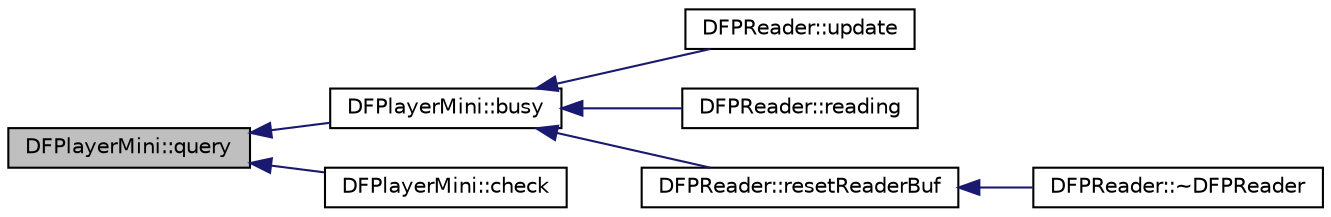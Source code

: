 digraph "DFPlayerMini::query"
{
  edge [fontname="Helvetica",fontsize="10",labelfontname="Helvetica",labelfontsize="10"];
  node [fontname="Helvetica",fontsize="10",shape=record];
  rankdir="LR";
  Node19 [label="DFPlayerMini::query",height=0.2,width=0.4,color="black", fillcolor="grey75", style="filled", fontcolor="black"];
  Node19 -> Node20 [dir="back",color="midnightblue",fontsize="10",style="solid",fontname="Helvetica"];
  Node20 [label="DFPlayerMini::busy",height=0.2,width=0.4,color="black", fillcolor="white", style="filled",URL="$classDFPlayerMini.html#a77c49559ebb6df0e377f4bf2d691d588"];
  Node20 -> Node21 [dir="back",color="midnightblue",fontsize="10",style="solid",fontname="Helvetica"];
  Node21 [label="DFPReader::update",height=0.2,width=0.4,color="black", fillcolor="white", style="filled",URL="$classDFPReader.html#ab504fa45cc94ef77f07c8e48d6318418"];
  Node20 -> Node22 [dir="back",color="midnightblue",fontsize="10",style="solid",fontname="Helvetica"];
  Node22 [label="DFPReader::reading",height=0.2,width=0.4,color="black", fillcolor="white", style="filled",URL="$classDFPReader.html#aadfe9c2ebb3d0182caf5b1615ccb18f9"];
  Node20 -> Node23 [dir="back",color="midnightblue",fontsize="10",style="solid",fontname="Helvetica"];
  Node23 [label="DFPReader::resetReaderBuf",height=0.2,width=0.4,color="black", fillcolor="white", style="filled",URL="$classDFPReader.html#a574fbccf4630ab39354e9656900b967d"];
  Node23 -> Node24 [dir="back",color="midnightblue",fontsize="10",style="solid",fontname="Helvetica"];
  Node24 [label="DFPReader::~DFPReader",height=0.2,width=0.4,color="black", fillcolor="white", style="filled",URL="$classDFPReader.html#a361c2a2d9ffaea4c4131c7c3ff5fe94b"];
  Node19 -> Node25 [dir="back",color="midnightblue",fontsize="10",style="solid",fontname="Helvetica"];
  Node25 [label="DFPlayerMini::check",height=0.2,width=0.4,color="black", fillcolor="white", style="filled",URL="$classDFPlayerMini.html#a8e63c101a7595d945884a055f431c306"];
}
